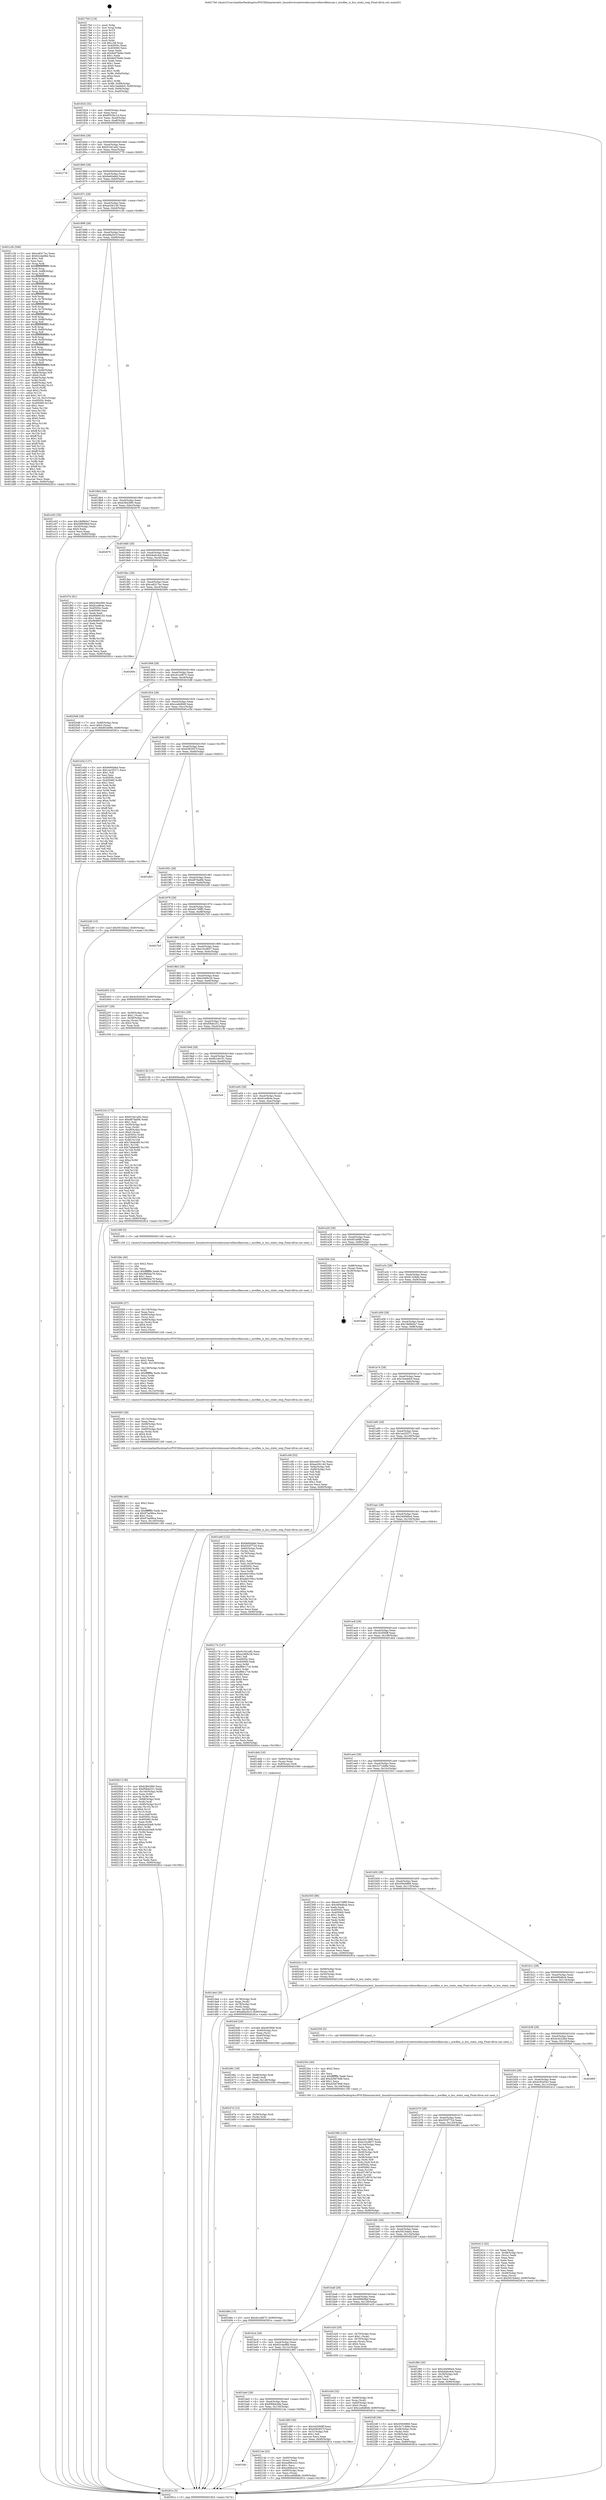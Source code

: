 digraph "0x4017b0" {
  label = "0x4017b0 (/mnt/c/Users/mathe/Desktop/tcc/POCII/binaries/extr_linuxdriversnetwirelessmarvellmwifiexscan.c_mwifiex_is_bss_static_wep_Final-ollvm.out::main(0))"
  labelloc = "t"
  node[shape=record]

  Entry [label="",width=0.3,height=0.3,shape=circle,fillcolor=black,style=filled]
  "0x401824" [label="{
     0x401824 [32]\l
     | [instrs]\l
     &nbsp;&nbsp;0x401824 \<+6\>: mov -0x90(%rbp),%eax\l
     &nbsp;&nbsp;0x40182a \<+2\>: mov %eax,%ecx\l
     &nbsp;&nbsp;0x40182c \<+6\>: sub $0x8503bc1d,%ecx\l
     &nbsp;&nbsp;0x401832 \<+6\>: mov %eax,-0xa4(%rbp)\l
     &nbsp;&nbsp;0x401838 \<+6\>: mov %ecx,-0xa8(%rbp)\l
     &nbsp;&nbsp;0x40183e \<+6\>: je 000000000040253b \<main+0xd8b\>\l
  }"]
  "0x40253b" [label="{
     0x40253b\l
  }", style=dashed]
  "0x401844" [label="{
     0x401844 [28]\l
     | [instrs]\l
     &nbsp;&nbsp;0x401844 \<+5\>: jmp 0000000000401849 \<main+0x99\>\l
     &nbsp;&nbsp;0x401849 \<+6\>: mov -0xa4(%rbp),%eax\l
     &nbsp;&nbsp;0x40184f \<+5\>: sub $0x91041a92,%eax\l
     &nbsp;&nbsp;0x401854 \<+6\>: mov %eax,-0xac(%rbp)\l
     &nbsp;&nbsp;0x40185a \<+6\>: je 0000000000402778 \<main+0xfc8\>\l
  }"]
  Exit [label="",width=0.3,height=0.3,shape=circle,fillcolor=black,style=filled,peripheries=2]
  "0x402778" [label="{
     0x402778\l
  }", style=dashed]
  "0x401860" [label="{
     0x401860 [28]\l
     | [instrs]\l
     &nbsp;&nbsp;0x401860 \<+5\>: jmp 0000000000401865 \<main+0xb5\>\l
     &nbsp;&nbsp;0x401865 \<+6\>: mov -0xa4(%rbp),%eax\l
     &nbsp;&nbsp;0x40186b \<+5\>: sub $0x9e60afed,%eax\l
     &nbsp;&nbsp;0x401870 \<+6\>: mov %eax,-0xb0(%rbp)\l
     &nbsp;&nbsp;0x401876 \<+6\>: je 0000000000402651 \<main+0xea1\>\l
  }"]
  "0x40248a" [label="{
     0x40248a [15]\l
     | [instrs]\l
     &nbsp;&nbsp;0x40248a \<+10\>: movl $0xcb1ed875,-0x90(%rbp)\l
     &nbsp;&nbsp;0x402494 \<+5\>: jmp 000000000040281e \<main+0x106e\>\l
  }"]
  "0x402651" [label="{
     0x402651\l
  }", style=dashed]
  "0x40187c" [label="{
     0x40187c [28]\l
     | [instrs]\l
     &nbsp;&nbsp;0x40187c \<+5\>: jmp 0000000000401881 \<main+0xd1\>\l
     &nbsp;&nbsp;0x401881 \<+6\>: mov -0xa4(%rbp),%eax\l
     &nbsp;&nbsp;0x401887 \<+5\>: sub $0xae29c140,%eax\l
     &nbsp;&nbsp;0x40188c \<+6\>: mov %eax,-0xb4(%rbp)\l
     &nbsp;&nbsp;0x401892 \<+6\>: je 0000000000401c3b \<main+0x48b\>\l
  }"]
  "0x40247e" [label="{
     0x40247e [12]\l
     | [instrs]\l
     &nbsp;&nbsp;0x40247e \<+4\>: mov -0x50(%rbp),%rdi\l
     &nbsp;&nbsp;0x402482 \<+3\>: mov (%rdi),%rdi\l
     &nbsp;&nbsp;0x402485 \<+5\>: call 0000000000401030 \<free@plt\>\l
     | [calls]\l
     &nbsp;&nbsp;0x401030 \{1\} (unknown)\l
  }"]
  "0x401c3b" [label="{
     0x401c3b [346]\l
     | [instrs]\l
     &nbsp;&nbsp;0x401c3b \<+5\>: mov $0xca8317ec,%eax\l
     &nbsp;&nbsp;0x401c40 \<+5\>: mov $0x62cda98d,%ecx\l
     &nbsp;&nbsp;0x401c45 \<+2\>: mov $0x1,%dl\l
     &nbsp;&nbsp;0x401c47 \<+2\>: xor %esi,%esi\l
     &nbsp;&nbsp;0x401c49 \<+3\>: mov %rsp,%rdi\l
     &nbsp;&nbsp;0x401c4c \<+4\>: add $0xfffffffffffffff0,%rdi\l
     &nbsp;&nbsp;0x401c50 \<+3\>: mov %rdi,%rsp\l
     &nbsp;&nbsp;0x401c53 \<+7\>: mov %rdi,-0x88(%rbp)\l
     &nbsp;&nbsp;0x401c5a \<+3\>: mov %rsp,%rdi\l
     &nbsp;&nbsp;0x401c5d \<+4\>: add $0xfffffffffffffff0,%rdi\l
     &nbsp;&nbsp;0x401c61 \<+3\>: mov %rdi,%rsp\l
     &nbsp;&nbsp;0x401c64 \<+3\>: mov %rsp,%r8\l
     &nbsp;&nbsp;0x401c67 \<+4\>: add $0xfffffffffffffff0,%r8\l
     &nbsp;&nbsp;0x401c6b \<+3\>: mov %r8,%rsp\l
     &nbsp;&nbsp;0x401c6e \<+4\>: mov %r8,-0x80(%rbp)\l
     &nbsp;&nbsp;0x401c72 \<+3\>: mov %rsp,%r8\l
     &nbsp;&nbsp;0x401c75 \<+4\>: add $0xfffffffffffffff0,%r8\l
     &nbsp;&nbsp;0x401c79 \<+3\>: mov %r8,%rsp\l
     &nbsp;&nbsp;0x401c7c \<+4\>: mov %r8,-0x78(%rbp)\l
     &nbsp;&nbsp;0x401c80 \<+3\>: mov %rsp,%r8\l
     &nbsp;&nbsp;0x401c83 \<+4\>: add $0xfffffffffffffff0,%r8\l
     &nbsp;&nbsp;0x401c87 \<+3\>: mov %r8,%rsp\l
     &nbsp;&nbsp;0x401c8a \<+4\>: mov %r8,-0x70(%rbp)\l
     &nbsp;&nbsp;0x401c8e \<+3\>: mov %rsp,%r8\l
     &nbsp;&nbsp;0x401c91 \<+4\>: add $0xfffffffffffffff0,%r8\l
     &nbsp;&nbsp;0x401c95 \<+3\>: mov %r8,%rsp\l
     &nbsp;&nbsp;0x401c98 \<+4\>: mov %r8,-0x68(%rbp)\l
     &nbsp;&nbsp;0x401c9c \<+3\>: mov %rsp,%r8\l
     &nbsp;&nbsp;0x401c9f \<+4\>: add $0xfffffffffffffff0,%r8\l
     &nbsp;&nbsp;0x401ca3 \<+3\>: mov %r8,%rsp\l
     &nbsp;&nbsp;0x401ca6 \<+4\>: mov %r8,-0x60(%rbp)\l
     &nbsp;&nbsp;0x401caa \<+3\>: mov %rsp,%r8\l
     &nbsp;&nbsp;0x401cad \<+4\>: add $0xfffffffffffffff0,%r8\l
     &nbsp;&nbsp;0x401cb1 \<+3\>: mov %r8,%rsp\l
     &nbsp;&nbsp;0x401cb4 \<+4\>: mov %r8,-0x58(%rbp)\l
     &nbsp;&nbsp;0x401cb8 \<+3\>: mov %rsp,%r8\l
     &nbsp;&nbsp;0x401cbb \<+4\>: add $0xfffffffffffffff0,%r8\l
     &nbsp;&nbsp;0x401cbf \<+3\>: mov %r8,%rsp\l
     &nbsp;&nbsp;0x401cc2 \<+4\>: mov %r8,-0x50(%rbp)\l
     &nbsp;&nbsp;0x401cc6 \<+3\>: mov %rsp,%r8\l
     &nbsp;&nbsp;0x401cc9 \<+4\>: add $0xfffffffffffffff0,%r8\l
     &nbsp;&nbsp;0x401ccd \<+3\>: mov %r8,%rsp\l
     &nbsp;&nbsp;0x401cd0 \<+4\>: mov %r8,-0x48(%rbp)\l
     &nbsp;&nbsp;0x401cd4 \<+3\>: mov %rsp,%r8\l
     &nbsp;&nbsp;0x401cd7 \<+4\>: add $0xfffffffffffffff0,%r8\l
     &nbsp;&nbsp;0x401cdb \<+3\>: mov %r8,%rsp\l
     &nbsp;&nbsp;0x401cde \<+4\>: mov %r8,-0x40(%rbp)\l
     &nbsp;&nbsp;0x401ce2 \<+7\>: mov -0x88(%rbp),%r8\l
     &nbsp;&nbsp;0x401ce9 \<+7\>: movl $0x0,(%r8)\l
     &nbsp;&nbsp;0x401cf0 \<+7\>: mov -0x94(%rbp),%r9d\l
     &nbsp;&nbsp;0x401cf7 \<+3\>: mov %r9d,(%rdi)\l
     &nbsp;&nbsp;0x401cfa \<+4\>: mov -0x80(%rbp),%r8\l
     &nbsp;&nbsp;0x401cfe \<+7\>: mov -0xa0(%rbp),%r10\l
     &nbsp;&nbsp;0x401d05 \<+3\>: mov %r10,(%r8)\l
     &nbsp;&nbsp;0x401d08 \<+3\>: cmpl $0x2,(%rdi)\l
     &nbsp;&nbsp;0x401d0b \<+4\>: setne %r11b\l
     &nbsp;&nbsp;0x401d0f \<+4\>: and $0x1,%r11b\l
     &nbsp;&nbsp;0x401d13 \<+4\>: mov %r11b,-0x31(%rbp)\l
     &nbsp;&nbsp;0x401d17 \<+7\>: mov 0x40505c,%ebx\l
     &nbsp;&nbsp;0x401d1e \<+8\>: mov 0x405060,%r14d\l
     &nbsp;&nbsp;0x401d26 \<+3\>: sub $0x1,%esi\l
     &nbsp;&nbsp;0x401d29 \<+3\>: mov %ebx,%r15d\l
     &nbsp;&nbsp;0x401d2c \<+3\>: add %esi,%r15d\l
     &nbsp;&nbsp;0x401d2f \<+4\>: imul %r15d,%ebx\l
     &nbsp;&nbsp;0x401d33 \<+3\>: and $0x1,%ebx\l
     &nbsp;&nbsp;0x401d36 \<+3\>: cmp $0x0,%ebx\l
     &nbsp;&nbsp;0x401d39 \<+4\>: sete %r11b\l
     &nbsp;&nbsp;0x401d3d \<+4\>: cmp $0xa,%r14d\l
     &nbsp;&nbsp;0x401d41 \<+4\>: setl %r12b\l
     &nbsp;&nbsp;0x401d45 \<+3\>: mov %r11b,%r13b\l
     &nbsp;&nbsp;0x401d48 \<+4\>: xor $0xff,%r13b\l
     &nbsp;&nbsp;0x401d4c \<+3\>: mov %r12b,%sil\l
     &nbsp;&nbsp;0x401d4f \<+4\>: xor $0xff,%sil\l
     &nbsp;&nbsp;0x401d53 \<+3\>: xor $0x1,%dl\l
     &nbsp;&nbsp;0x401d56 \<+3\>: mov %r13b,%dil\l
     &nbsp;&nbsp;0x401d59 \<+4\>: and $0xff,%dil\l
     &nbsp;&nbsp;0x401d5d \<+3\>: and %dl,%r11b\l
     &nbsp;&nbsp;0x401d60 \<+3\>: mov %sil,%r8b\l
     &nbsp;&nbsp;0x401d63 \<+4\>: and $0xff,%r8b\l
     &nbsp;&nbsp;0x401d67 \<+3\>: and %dl,%r12b\l
     &nbsp;&nbsp;0x401d6a \<+3\>: or %r11b,%dil\l
     &nbsp;&nbsp;0x401d6d \<+3\>: or %r12b,%r8b\l
     &nbsp;&nbsp;0x401d70 \<+3\>: xor %r8b,%dil\l
     &nbsp;&nbsp;0x401d73 \<+3\>: or %sil,%r13b\l
     &nbsp;&nbsp;0x401d76 \<+4\>: xor $0xff,%r13b\l
     &nbsp;&nbsp;0x401d7a \<+3\>: or $0x1,%dl\l
     &nbsp;&nbsp;0x401d7d \<+3\>: and %dl,%r13b\l
     &nbsp;&nbsp;0x401d80 \<+3\>: or %r13b,%dil\l
     &nbsp;&nbsp;0x401d83 \<+4\>: test $0x1,%dil\l
     &nbsp;&nbsp;0x401d87 \<+3\>: cmovne %ecx,%eax\l
     &nbsp;&nbsp;0x401d8a \<+6\>: mov %eax,-0x90(%rbp)\l
     &nbsp;&nbsp;0x401d90 \<+5\>: jmp 000000000040281e \<main+0x106e\>\l
  }"]
  "0x401898" [label="{
     0x401898 [28]\l
     | [instrs]\l
     &nbsp;&nbsp;0x401898 \<+5\>: jmp 000000000040189d \<main+0xed\>\l
     &nbsp;&nbsp;0x40189d \<+6\>: mov -0xa4(%rbp),%eax\l
     &nbsp;&nbsp;0x4018a3 \<+5\>: sub $0xafda3b1f,%eax\l
     &nbsp;&nbsp;0x4018a8 \<+6\>: mov %eax,-0xb8(%rbp)\l
     &nbsp;&nbsp;0x4018ae \<+6\>: je 0000000000401e02 \<main+0x652\>\l
  }"]
  "0x40246c" [label="{
     0x40246c [18]\l
     | [instrs]\l
     &nbsp;&nbsp;0x40246c \<+4\>: mov -0x68(%rbp),%rdi\l
     &nbsp;&nbsp;0x402470 \<+3\>: mov (%rdi),%rdi\l
     &nbsp;&nbsp;0x402473 \<+6\>: mov %eax,-0x148(%rbp)\l
     &nbsp;&nbsp;0x402479 \<+5\>: call 0000000000401030 \<free@plt\>\l
     | [calls]\l
     &nbsp;&nbsp;0x401030 \{1\} (unknown)\l
  }"]
  "0x401e02" [label="{
     0x401e02 [30]\l
     | [instrs]\l
     &nbsp;&nbsp;0x401e02 \<+5\>: mov $0x18d9b0a7,%eax\l
     &nbsp;&nbsp;0x401e07 \<+5\>: mov $0x598008af,%ecx\l
     &nbsp;&nbsp;0x401e0c \<+3\>: mov -0x30(%rbp),%edx\l
     &nbsp;&nbsp;0x401e0f \<+3\>: cmp $0x0,%edx\l
     &nbsp;&nbsp;0x401e12 \<+3\>: cmove %ecx,%eax\l
     &nbsp;&nbsp;0x401e15 \<+6\>: mov %eax,-0x90(%rbp)\l
     &nbsp;&nbsp;0x401e1b \<+5\>: jmp 000000000040281e \<main+0x106e\>\l
  }"]
  "0x4018b4" [label="{
     0x4018b4 [28]\l
     | [instrs]\l
     &nbsp;&nbsp;0x4018b4 \<+5\>: jmp 00000000004018b9 \<main+0x109\>\l
     &nbsp;&nbsp;0x4018b9 \<+6\>: mov -0xa4(%rbp),%eax\l
     &nbsp;&nbsp;0x4018bf \<+5\>: sub $0xb3842f00,%eax\l
     &nbsp;&nbsp;0x4018c4 \<+6\>: mov %eax,-0xbc(%rbp)\l
     &nbsp;&nbsp;0x4018ca \<+6\>: je 0000000000402676 \<main+0xec6\>\l
  }"]
  "0x40244f" [label="{
     0x40244f [29]\l
     | [instrs]\l
     &nbsp;&nbsp;0x40244f \<+10\>: movabs $0x4030b6,%rdi\l
     &nbsp;&nbsp;0x402459 \<+4\>: mov -0x40(%rbp),%rsi\l
     &nbsp;&nbsp;0x40245d \<+2\>: mov %eax,(%rsi)\l
     &nbsp;&nbsp;0x40245f \<+4\>: mov -0x40(%rbp),%rsi\l
     &nbsp;&nbsp;0x402463 \<+2\>: mov (%rsi),%esi\l
     &nbsp;&nbsp;0x402465 \<+2\>: mov $0x0,%al\l
     &nbsp;&nbsp;0x402467 \<+5\>: call 0000000000401040 \<printf@plt\>\l
     | [calls]\l
     &nbsp;&nbsp;0x401040 \{1\} (unknown)\l
  }"]
  "0x402676" [label="{
     0x402676\l
  }", style=dashed]
  "0x4018d0" [label="{
     0x4018d0 [28]\l
     | [instrs]\l
     &nbsp;&nbsp;0x4018d0 \<+5\>: jmp 00000000004018d5 \<main+0x125\>\l
     &nbsp;&nbsp;0x4018d5 \<+6\>: mov -0xa4(%rbp),%eax\l
     &nbsp;&nbsp;0x4018db \<+5\>: sub $0xb4abc4cb,%eax\l
     &nbsp;&nbsp;0x4018e0 \<+6\>: mov %eax,-0xc0(%rbp)\l
     &nbsp;&nbsp;0x4018e6 \<+6\>: je 0000000000401f7e \<main+0x7ce\>\l
  }"]
  "0x402386" [label="{
     0x402386 [125]\l
     | [instrs]\l
     &nbsp;&nbsp;0x402386 \<+5\>: mov $0xe0c7d9f0,%ecx\l
     &nbsp;&nbsp;0x40238b \<+5\>: mov $0xe10cd837,%edx\l
     &nbsp;&nbsp;0x402390 \<+6\>: mov -0x144(%rbp),%esi\l
     &nbsp;&nbsp;0x402396 \<+3\>: imul %eax,%esi\l
     &nbsp;&nbsp;0x402399 \<+3\>: movslq %esi,%rdi\l
     &nbsp;&nbsp;0x40239c \<+4\>: mov -0x50(%rbp),%r8\l
     &nbsp;&nbsp;0x4023a0 \<+3\>: mov (%r8),%r8\l
     &nbsp;&nbsp;0x4023a3 \<+4\>: mov -0x48(%rbp),%r9\l
     &nbsp;&nbsp;0x4023a7 \<+3\>: movslq (%r9),%r9\l
     &nbsp;&nbsp;0x4023aa \<+4\>: mov %rdi,(%r8,%r9,8)\l
     &nbsp;&nbsp;0x4023ae \<+7\>: mov 0x40505c,%eax\l
     &nbsp;&nbsp;0x4023b5 \<+7\>: mov 0x405060,%esi\l
     &nbsp;&nbsp;0x4023bc \<+3\>: mov %eax,%r10d\l
     &nbsp;&nbsp;0x4023bf \<+7\>: sub $0x457cf07d,%r10d\l
     &nbsp;&nbsp;0x4023c6 \<+4\>: sub $0x1,%r10d\l
     &nbsp;&nbsp;0x4023ca \<+7\>: add $0x457cf07d,%r10d\l
     &nbsp;&nbsp;0x4023d1 \<+4\>: imul %r10d,%eax\l
     &nbsp;&nbsp;0x4023d5 \<+3\>: and $0x1,%eax\l
     &nbsp;&nbsp;0x4023d8 \<+3\>: cmp $0x0,%eax\l
     &nbsp;&nbsp;0x4023db \<+4\>: sete %r11b\l
     &nbsp;&nbsp;0x4023df \<+3\>: cmp $0xa,%esi\l
     &nbsp;&nbsp;0x4023e2 \<+3\>: setl %bl\l
     &nbsp;&nbsp;0x4023e5 \<+3\>: mov %r11b,%r14b\l
     &nbsp;&nbsp;0x4023e8 \<+3\>: and %bl,%r14b\l
     &nbsp;&nbsp;0x4023eb \<+3\>: xor %bl,%r11b\l
     &nbsp;&nbsp;0x4023ee \<+3\>: or %r11b,%r14b\l
     &nbsp;&nbsp;0x4023f1 \<+4\>: test $0x1,%r14b\l
     &nbsp;&nbsp;0x4023f5 \<+3\>: cmovne %edx,%ecx\l
     &nbsp;&nbsp;0x4023f8 \<+6\>: mov %ecx,-0x90(%rbp)\l
     &nbsp;&nbsp;0x4023fe \<+5\>: jmp 000000000040281e \<main+0x106e\>\l
  }"]
  "0x401f7e" [label="{
     0x401f7e [91]\l
     | [instrs]\l
     &nbsp;&nbsp;0x401f7e \<+5\>: mov $0xb3842f00,%eax\l
     &nbsp;&nbsp;0x401f83 \<+5\>: mov $0xfcce9b4e,%ecx\l
     &nbsp;&nbsp;0x401f88 \<+7\>: mov 0x40505c,%edx\l
     &nbsp;&nbsp;0x401f8f \<+7\>: mov 0x405060,%esi\l
     &nbsp;&nbsp;0x401f96 \<+2\>: mov %edx,%edi\l
     &nbsp;&nbsp;0x401f98 \<+6\>: add $0x90880183,%edi\l
     &nbsp;&nbsp;0x401f9e \<+3\>: sub $0x1,%edi\l
     &nbsp;&nbsp;0x401fa1 \<+6\>: sub $0x90880183,%edi\l
     &nbsp;&nbsp;0x401fa7 \<+3\>: imul %edi,%edx\l
     &nbsp;&nbsp;0x401faa \<+3\>: and $0x1,%edx\l
     &nbsp;&nbsp;0x401fad \<+3\>: cmp $0x0,%edx\l
     &nbsp;&nbsp;0x401fb0 \<+4\>: sete %r8b\l
     &nbsp;&nbsp;0x401fb4 \<+3\>: cmp $0xa,%esi\l
     &nbsp;&nbsp;0x401fb7 \<+4\>: setl %r9b\l
     &nbsp;&nbsp;0x401fbb \<+3\>: mov %r8b,%r10b\l
     &nbsp;&nbsp;0x401fbe \<+3\>: and %r9b,%r10b\l
     &nbsp;&nbsp;0x401fc1 \<+3\>: xor %r9b,%r8b\l
     &nbsp;&nbsp;0x401fc4 \<+3\>: or %r8b,%r10b\l
     &nbsp;&nbsp;0x401fc7 \<+4\>: test $0x1,%r10b\l
     &nbsp;&nbsp;0x401fcb \<+3\>: cmovne %ecx,%eax\l
     &nbsp;&nbsp;0x401fce \<+6\>: mov %eax,-0x90(%rbp)\l
     &nbsp;&nbsp;0x401fd4 \<+5\>: jmp 000000000040281e \<main+0x106e\>\l
  }"]
  "0x4018ec" [label="{
     0x4018ec [28]\l
     | [instrs]\l
     &nbsp;&nbsp;0x4018ec \<+5\>: jmp 00000000004018f1 \<main+0x141\>\l
     &nbsp;&nbsp;0x4018f1 \<+6\>: mov -0xa4(%rbp),%eax\l
     &nbsp;&nbsp;0x4018f7 \<+5\>: sub $0xca8317ec,%eax\l
     &nbsp;&nbsp;0x4018fc \<+6\>: mov %eax,-0xc4(%rbp)\l
     &nbsp;&nbsp;0x401902 \<+6\>: je 000000000040260c \<main+0xe5c\>\l
  }"]
  "0x40235e" [label="{
     0x40235e [40]\l
     | [instrs]\l
     &nbsp;&nbsp;0x40235e \<+5\>: mov $0x2,%ecx\l
     &nbsp;&nbsp;0x402363 \<+1\>: cltd\l
     &nbsp;&nbsp;0x402364 \<+2\>: idiv %ecx\l
     &nbsp;&nbsp;0x402366 \<+6\>: imul $0xfffffffe,%edx,%ecx\l
     &nbsp;&nbsp;0x40236c \<+6\>: add $0xd29d76d8,%ecx\l
     &nbsp;&nbsp;0x402372 \<+3\>: add $0x1,%ecx\l
     &nbsp;&nbsp;0x402375 \<+6\>: sub $0xd29d76d8,%ecx\l
     &nbsp;&nbsp;0x40237b \<+6\>: mov %ecx,-0x144(%rbp)\l
     &nbsp;&nbsp;0x402381 \<+5\>: call 0000000000401160 \<next_i\>\l
     | [calls]\l
     &nbsp;&nbsp;0x401160 \{1\} (/mnt/c/Users/mathe/Desktop/tcc/POCII/binaries/extr_linuxdriversnetwirelessmarvellmwifiexscan.c_mwifiex_is_bss_static_wep_Final-ollvm.out::next_i)\l
  }"]
  "0x40260c" [label="{
     0x40260c\l
  }", style=dashed]
  "0x401908" [label="{
     0x401908 [28]\l
     | [instrs]\l
     &nbsp;&nbsp;0x401908 \<+5\>: jmp 000000000040190d \<main+0x15d\>\l
     &nbsp;&nbsp;0x40190d \<+6\>: mov -0xa4(%rbp),%eax\l
     &nbsp;&nbsp;0x401913 \<+5\>: sub $0xcb1ed875,%eax\l
     &nbsp;&nbsp;0x401918 \<+6\>: mov %eax,-0xc8(%rbp)\l
     &nbsp;&nbsp;0x40191e \<+6\>: je 00000000004025d8 \<main+0xe28\>\l
  }"]
  "0x402224" [label="{
     0x402224 [172]\l
     | [instrs]\l
     &nbsp;&nbsp;0x402224 \<+5\>: mov $0x91041a92,%ecx\l
     &nbsp;&nbsp;0x402229 \<+5\>: mov $0xd87fad0b,%edx\l
     &nbsp;&nbsp;0x40222e \<+3\>: mov $0x1,%sil\l
     &nbsp;&nbsp;0x402231 \<+4\>: mov -0x50(%rbp),%rdi\l
     &nbsp;&nbsp;0x402235 \<+3\>: mov %rax,(%rdi)\l
     &nbsp;&nbsp;0x402238 \<+4\>: mov -0x48(%rbp),%rax\l
     &nbsp;&nbsp;0x40223c \<+6\>: movl $0x0,(%rax)\l
     &nbsp;&nbsp;0x402242 \<+8\>: mov 0x40505c,%r8d\l
     &nbsp;&nbsp;0x40224a \<+8\>: mov 0x405060,%r9d\l
     &nbsp;&nbsp;0x402252 \<+3\>: mov %r8d,%r10d\l
     &nbsp;&nbsp;0x402255 \<+7\>: add $0x7ddab4f0,%r10d\l
     &nbsp;&nbsp;0x40225c \<+4\>: sub $0x1,%r10d\l
     &nbsp;&nbsp;0x402260 \<+7\>: sub $0x7ddab4f0,%r10d\l
     &nbsp;&nbsp;0x402267 \<+4\>: imul %r10d,%r8d\l
     &nbsp;&nbsp;0x40226b \<+4\>: and $0x1,%r8d\l
     &nbsp;&nbsp;0x40226f \<+4\>: cmp $0x0,%r8d\l
     &nbsp;&nbsp;0x402273 \<+4\>: sete %r11b\l
     &nbsp;&nbsp;0x402277 \<+4\>: cmp $0xa,%r9d\l
     &nbsp;&nbsp;0x40227b \<+3\>: setl %bl\l
     &nbsp;&nbsp;0x40227e \<+3\>: mov %r11b,%r14b\l
     &nbsp;&nbsp;0x402281 \<+4\>: xor $0xff,%r14b\l
     &nbsp;&nbsp;0x402285 \<+3\>: mov %bl,%r15b\l
     &nbsp;&nbsp;0x402288 \<+4\>: xor $0xff,%r15b\l
     &nbsp;&nbsp;0x40228c \<+4\>: xor $0x1,%sil\l
     &nbsp;&nbsp;0x402290 \<+3\>: mov %r14b,%r12b\l
     &nbsp;&nbsp;0x402293 \<+4\>: and $0xff,%r12b\l
     &nbsp;&nbsp;0x402297 \<+3\>: and %sil,%r11b\l
     &nbsp;&nbsp;0x40229a \<+3\>: mov %r15b,%r13b\l
     &nbsp;&nbsp;0x40229d \<+4\>: and $0xff,%r13b\l
     &nbsp;&nbsp;0x4022a1 \<+3\>: and %sil,%bl\l
     &nbsp;&nbsp;0x4022a4 \<+3\>: or %r11b,%r12b\l
     &nbsp;&nbsp;0x4022a7 \<+3\>: or %bl,%r13b\l
     &nbsp;&nbsp;0x4022aa \<+3\>: xor %r13b,%r12b\l
     &nbsp;&nbsp;0x4022ad \<+3\>: or %r15b,%r14b\l
     &nbsp;&nbsp;0x4022b0 \<+4\>: xor $0xff,%r14b\l
     &nbsp;&nbsp;0x4022b4 \<+4\>: or $0x1,%sil\l
     &nbsp;&nbsp;0x4022b8 \<+3\>: and %sil,%r14b\l
     &nbsp;&nbsp;0x4022bb \<+3\>: or %r14b,%r12b\l
     &nbsp;&nbsp;0x4022be \<+4\>: test $0x1,%r12b\l
     &nbsp;&nbsp;0x4022c2 \<+3\>: cmovne %edx,%ecx\l
     &nbsp;&nbsp;0x4022c5 \<+6\>: mov %ecx,-0x90(%rbp)\l
     &nbsp;&nbsp;0x4022cb \<+5\>: jmp 000000000040281e \<main+0x106e\>\l
  }"]
  "0x4025d8" [label="{
     0x4025d8 [28]\l
     | [instrs]\l
     &nbsp;&nbsp;0x4025d8 \<+7\>: mov -0x88(%rbp),%rax\l
     &nbsp;&nbsp;0x4025df \<+6\>: movl $0x0,(%rax)\l
     &nbsp;&nbsp;0x4025e5 \<+10\>: movl $0x6f1b086,-0x90(%rbp)\l
     &nbsp;&nbsp;0x4025ef \<+5\>: jmp 000000000040281e \<main+0x106e\>\l
  }"]
  "0x401924" [label="{
     0x401924 [28]\l
     | [instrs]\l
     &nbsp;&nbsp;0x401924 \<+5\>: jmp 0000000000401929 \<main+0x179\>\l
     &nbsp;&nbsp;0x401929 \<+6\>: mov -0xa4(%rbp),%eax\l
     &nbsp;&nbsp;0x40192f \<+5\>: sub $0xcce6d848,%eax\l
     &nbsp;&nbsp;0x401934 \<+6\>: mov %eax,-0xcc(%rbp)\l
     &nbsp;&nbsp;0x40193a \<+6\>: je 0000000000401e5d \<main+0x6ad\>\l
  }"]
  "0x401bfc" [label="{
     0x401bfc\l
  }", style=dashed]
  "0x401e5d" [label="{
     0x401e5d [137]\l
     | [instrs]\l
     &nbsp;&nbsp;0x401e5d \<+5\>: mov $0x9e60afed,%eax\l
     &nbsp;&nbsp;0x401e62 \<+5\>: mov $0x1ee35271,%ecx\l
     &nbsp;&nbsp;0x401e67 \<+2\>: mov $0x1,%dl\l
     &nbsp;&nbsp;0x401e69 \<+2\>: xor %esi,%esi\l
     &nbsp;&nbsp;0x401e6b \<+7\>: mov 0x40505c,%edi\l
     &nbsp;&nbsp;0x401e72 \<+8\>: mov 0x405060,%r8d\l
     &nbsp;&nbsp;0x401e7a \<+3\>: sub $0x1,%esi\l
     &nbsp;&nbsp;0x401e7d \<+3\>: mov %edi,%r9d\l
     &nbsp;&nbsp;0x401e80 \<+3\>: add %esi,%r9d\l
     &nbsp;&nbsp;0x401e83 \<+4\>: imul %r9d,%edi\l
     &nbsp;&nbsp;0x401e87 \<+3\>: and $0x1,%edi\l
     &nbsp;&nbsp;0x401e8a \<+3\>: cmp $0x0,%edi\l
     &nbsp;&nbsp;0x401e8d \<+4\>: sete %r10b\l
     &nbsp;&nbsp;0x401e91 \<+4\>: cmp $0xa,%r8d\l
     &nbsp;&nbsp;0x401e95 \<+4\>: setl %r11b\l
     &nbsp;&nbsp;0x401e99 \<+3\>: mov %r10b,%bl\l
     &nbsp;&nbsp;0x401e9c \<+3\>: xor $0xff,%bl\l
     &nbsp;&nbsp;0x401e9f \<+3\>: mov %r11b,%r14b\l
     &nbsp;&nbsp;0x401ea2 \<+4\>: xor $0xff,%r14b\l
     &nbsp;&nbsp;0x401ea6 \<+3\>: xor $0x0,%dl\l
     &nbsp;&nbsp;0x401ea9 \<+3\>: mov %bl,%r15b\l
     &nbsp;&nbsp;0x401eac \<+4\>: and $0x0,%r15b\l
     &nbsp;&nbsp;0x401eb0 \<+3\>: and %dl,%r10b\l
     &nbsp;&nbsp;0x401eb3 \<+3\>: mov %r14b,%r12b\l
     &nbsp;&nbsp;0x401eb6 \<+4\>: and $0x0,%r12b\l
     &nbsp;&nbsp;0x401eba \<+3\>: and %dl,%r11b\l
     &nbsp;&nbsp;0x401ebd \<+3\>: or %r10b,%r15b\l
     &nbsp;&nbsp;0x401ec0 \<+3\>: or %r11b,%r12b\l
     &nbsp;&nbsp;0x401ec3 \<+3\>: xor %r12b,%r15b\l
     &nbsp;&nbsp;0x401ec6 \<+3\>: or %r14b,%bl\l
     &nbsp;&nbsp;0x401ec9 \<+3\>: xor $0xff,%bl\l
     &nbsp;&nbsp;0x401ecc \<+3\>: or $0x0,%dl\l
     &nbsp;&nbsp;0x401ecf \<+2\>: and %dl,%bl\l
     &nbsp;&nbsp;0x401ed1 \<+3\>: or %bl,%r15b\l
     &nbsp;&nbsp;0x401ed4 \<+4\>: test $0x1,%r15b\l
     &nbsp;&nbsp;0x401ed8 \<+3\>: cmovne %ecx,%eax\l
     &nbsp;&nbsp;0x401edb \<+6\>: mov %eax,-0x90(%rbp)\l
     &nbsp;&nbsp;0x401ee1 \<+5\>: jmp 000000000040281e \<main+0x106e\>\l
  }"]
  "0x401940" [label="{
     0x401940 [28]\l
     | [instrs]\l
     &nbsp;&nbsp;0x401940 \<+5\>: jmp 0000000000401945 \<main+0x195\>\l
     &nbsp;&nbsp;0x401945 \<+6\>: mov -0xa4(%rbp),%eax\l
     &nbsp;&nbsp;0x40194b \<+5\>: sub $0xd382657f,%eax\l
     &nbsp;&nbsp;0x401950 \<+6\>: mov %eax,-0xd0(%rbp)\l
     &nbsp;&nbsp;0x401956 \<+6\>: je 0000000000401db3 \<main+0x603\>\l
  }"]
  "0x40214a" [label="{
     0x40214a [42]\l
     | [instrs]\l
     &nbsp;&nbsp;0x40214a \<+4\>: mov -0x60(%rbp),%rax\l
     &nbsp;&nbsp;0x40214e \<+2\>: mov (%rax),%ecx\l
     &nbsp;&nbsp;0x402150 \<+6\>: add $0xa468ce22,%ecx\l
     &nbsp;&nbsp;0x402156 \<+3\>: add $0x1,%ecx\l
     &nbsp;&nbsp;0x402159 \<+6\>: sub $0xa468ce22,%ecx\l
     &nbsp;&nbsp;0x40215f \<+4\>: mov -0x60(%rbp),%rax\l
     &nbsp;&nbsp;0x402163 \<+2\>: mov %ecx,(%rax)\l
     &nbsp;&nbsp;0x402165 \<+10\>: movl $0xcce6d848,-0x90(%rbp)\l
     &nbsp;&nbsp;0x40216f \<+5\>: jmp 000000000040281e \<main+0x106e\>\l
  }"]
  "0x401db3" [label="{
     0x401db3\l
  }", style=dashed]
  "0x40195c" [label="{
     0x40195c [28]\l
     | [instrs]\l
     &nbsp;&nbsp;0x40195c \<+5\>: jmp 0000000000401961 \<main+0x1b1\>\l
     &nbsp;&nbsp;0x401961 \<+6\>: mov -0xa4(%rbp),%eax\l
     &nbsp;&nbsp;0x401967 \<+5\>: sub $0xd87fad0b,%eax\l
     &nbsp;&nbsp;0x40196c \<+6\>: mov %eax,-0xd4(%rbp)\l
     &nbsp;&nbsp;0x401972 \<+6\>: je 00000000004022d0 \<main+0xb20\>\l
  }"]
  "0x4020b3" [label="{
     0x4020b3 [136]\l
     | [instrs]\l
     &nbsp;&nbsp;0x4020b3 \<+5\>: mov $0xb3842f00,%ecx\l
     &nbsp;&nbsp;0x4020b8 \<+5\>: mov $0xf58de251,%edx\l
     &nbsp;&nbsp;0x4020bd \<+7\>: mov -0x140(%rbp),%r8d\l
     &nbsp;&nbsp;0x4020c4 \<+4\>: imul %eax,%r8d\l
     &nbsp;&nbsp;0x4020c8 \<+3\>: movslq %r8d,%rsi\l
     &nbsp;&nbsp;0x4020cb \<+4\>: mov -0x68(%rbp),%rdi\l
     &nbsp;&nbsp;0x4020cf \<+3\>: mov (%rdi),%rdi\l
     &nbsp;&nbsp;0x4020d2 \<+4\>: mov -0x60(%rbp),%r10\l
     &nbsp;&nbsp;0x4020d6 \<+3\>: movslq (%r10),%r10\l
     &nbsp;&nbsp;0x4020d9 \<+4\>: shl $0x4,%r10\l
     &nbsp;&nbsp;0x4020dd \<+3\>: add %r10,%rdi\l
     &nbsp;&nbsp;0x4020e0 \<+4\>: mov %rsi,0x8(%rdi)\l
     &nbsp;&nbsp;0x4020e4 \<+7\>: mov 0x40505c,%eax\l
     &nbsp;&nbsp;0x4020eb \<+8\>: mov 0x405060,%r8d\l
     &nbsp;&nbsp;0x4020f3 \<+3\>: mov %eax,%r9d\l
     &nbsp;&nbsp;0x4020f6 \<+7\>: sub $0xdca42de8,%r9d\l
     &nbsp;&nbsp;0x4020fd \<+4\>: sub $0x1,%r9d\l
     &nbsp;&nbsp;0x402101 \<+7\>: add $0xdca42de8,%r9d\l
     &nbsp;&nbsp;0x402108 \<+4\>: imul %r9d,%eax\l
     &nbsp;&nbsp;0x40210c \<+3\>: and $0x1,%eax\l
     &nbsp;&nbsp;0x40210f \<+3\>: cmp $0x0,%eax\l
     &nbsp;&nbsp;0x402112 \<+4\>: sete %r11b\l
     &nbsp;&nbsp;0x402116 \<+4\>: cmp $0xa,%r8d\l
     &nbsp;&nbsp;0x40211a \<+3\>: setl %bl\l
     &nbsp;&nbsp;0x40211d \<+3\>: mov %r11b,%r14b\l
     &nbsp;&nbsp;0x402120 \<+3\>: and %bl,%r14b\l
     &nbsp;&nbsp;0x402123 \<+3\>: xor %bl,%r11b\l
     &nbsp;&nbsp;0x402126 \<+3\>: or %r11b,%r14b\l
     &nbsp;&nbsp;0x402129 \<+4\>: test $0x1,%r14b\l
     &nbsp;&nbsp;0x40212d \<+3\>: cmovne %edx,%ecx\l
     &nbsp;&nbsp;0x402130 \<+6\>: mov %ecx,-0x90(%rbp)\l
     &nbsp;&nbsp;0x402136 \<+5\>: jmp 000000000040281e \<main+0x106e\>\l
  }"]
  "0x4022d0" [label="{
     0x4022d0 [15]\l
     | [instrs]\l
     &nbsp;&nbsp;0x4022d0 \<+10\>: movl $0x5915ebe2,-0x90(%rbp)\l
     &nbsp;&nbsp;0x4022da \<+5\>: jmp 000000000040281e \<main+0x106e\>\l
  }"]
  "0x401978" [label="{
     0x401978 [28]\l
     | [instrs]\l
     &nbsp;&nbsp;0x401978 \<+5\>: jmp 000000000040197d \<main+0x1cd\>\l
     &nbsp;&nbsp;0x40197d \<+6\>: mov -0xa4(%rbp),%eax\l
     &nbsp;&nbsp;0x401983 \<+5\>: sub $0xe0c7d9f0,%eax\l
     &nbsp;&nbsp;0x401988 \<+6\>: mov %eax,-0xd8(%rbp)\l
     &nbsp;&nbsp;0x40198e \<+6\>: je 00000000004027b5 \<main+0x1005\>\l
  }"]
  "0x40208b" [label="{
     0x40208b [40]\l
     | [instrs]\l
     &nbsp;&nbsp;0x40208b \<+5\>: mov $0x2,%ecx\l
     &nbsp;&nbsp;0x402090 \<+1\>: cltd\l
     &nbsp;&nbsp;0x402091 \<+2\>: idiv %ecx\l
     &nbsp;&nbsp;0x402093 \<+6\>: imul $0xfffffffe,%edx,%ecx\l
     &nbsp;&nbsp;0x402099 \<+6\>: sub $0x97ae99ca,%ecx\l
     &nbsp;&nbsp;0x40209f \<+3\>: add $0x1,%ecx\l
     &nbsp;&nbsp;0x4020a2 \<+6\>: add $0x97ae99ca,%ecx\l
     &nbsp;&nbsp;0x4020a8 \<+6\>: mov %ecx,-0x140(%rbp)\l
     &nbsp;&nbsp;0x4020ae \<+5\>: call 0000000000401160 \<next_i\>\l
     | [calls]\l
     &nbsp;&nbsp;0x401160 \{1\} (/mnt/c/Users/mathe/Desktop/tcc/POCII/binaries/extr_linuxdriversnetwirelessmarvellmwifiexscan.c_mwifiex_is_bss_static_wep_Final-ollvm.out::next_i)\l
  }"]
  "0x4027b5" [label="{
     0x4027b5\l
  }", style=dashed]
  "0x401994" [label="{
     0x401994 [28]\l
     | [instrs]\l
     &nbsp;&nbsp;0x401994 \<+5\>: jmp 0000000000401999 \<main+0x1e9\>\l
     &nbsp;&nbsp;0x401999 \<+6\>: mov -0xa4(%rbp),%eax\l
     &nbsp;&nbsp;0x40199f \<+5\>: sub $0xe10cd837,%eax\l
     &nbsp;&nbsp;0x4019a4 \<+6\>: mov %eax,-0xdc(%rbp)\l
     &nbsp;&nbsp;0x4019aa \<+6\>: je 0000000000402403 \<main+0xc53\>\l
  }"]
  "0x402065" [label="{
     0x402065 [38]\l
     | [instrs]\l
     &nbsp;&nbsp;0x402065 \<+6\>: mov -0x13c(%rbp),%ecx\l
     &nbsp;&nbsp;0x40206b \<+3\>: imul %eax,%ecx\l
     &nbsp;&nbsp;0x40206e \<+4\>: mov -0x68(%rbp),%rsi\l
     &nbsp;&nbsp;0x402072 \<+3\>: mov (%rsi),%rsi\l
     &nbsp;&nbsp;0x402075 \<+4\>: mov -0x60(%rbp),%rdi\l
     &nbsp;&nbsp;0x402079 \<+3\>: movslq (%rdi),%rdi\l
     &nbsp;&nbsp;0x40207c \<+4\>: shl $0x4,%rdi\l
     &nbsp;&nbsp;0x402080 \<+3\>: add %rdi,%rsi\l
     &nbsp;&nbsp;0x402083 \<+3\>: mov %ecx,0x4(%rsi)\l
     &nbsp;&nbsp;0x402086 \<+5\>: call 0000000000401160 \<next_i\>\l
     | [calls]\l
     &nbsp;&nbsp;0x401160 \{1\} (/mnt/c/Users/mathe/Desktop/tcc/POCII/binaries/extr_linuxdriversnetwirelessmarvellmwifiexscan.c_mwifiex_is_bss_static_wep_Final-ollvm.out::next_i)\l
  }"]
  "0x402403" [label="{
     0x402403 [15]\l
     | [instrs]\l
     &nbsp;&nbsp;0x402403 \<+10\>: movl $0x4c92e543,-0x90(%rbp)\l
     &nbsp;&nbsp;0x40240d \<+5\>: jmp 000000000040281e \<main+0x106e\>\l
  }"]
  "0x4019b0" [label="{
     0x4019b0 [28]\l
     | [instrs]\l
     &nbsp;&nbsp;0x4019b0 \<+5\>: jmp 00000000004019b5 \<main+0x205\>\l
     &nbsp;&nbsp;0x4019b5 \<+6\>: mov -0xa4(%rbp),%eax\l
     &nbsp;&nbsp;0x4019bb \<+5\>: sub $0xe2469c29,%eax\l
     &nbsp;&nbsp;0x4019c0 \<+6\>: mov %eax,-0xe0(%rbp)\l
     &nbsp;&nbsp;0x4019c6 \<+6\>: je 0000000000402207 \<main+0xa57\>\l
  }"]
  "0x40202b" [label="{
     0x40202b [58]\l
     | [instrs]\l
     &nbsp;&nbsp;0x40202b \<+2\>: xor %ecx,%ecx\l
     &nbsp;&nbsp;0x40202d \<+5\>: mov $0x2,%edx\l
     &nbsp;&nbsp;0x402032 \<+6\>: mov %edx,-0x138(%rbp)\l
     &nbsp;&nbsp;0x402038 \<+1\>: cltd\l
     &nbsp;&nbsp;0x402039 \<+7\>: mov -0x138(%rbp),%r8d\l
     &nbsp;&nbsp;0x402040 \<+3\>: idiv %r8d\l
     &nbsp;&nbsp;0x402043 \<+6\>: imul $0xfffffffe,%edx,%edx\l
     &nbsp;&nbsp;0x402049 \<+3\>: mov %ecx,%r9d\l
     &nbsp;&nbsp;0x40204c \<+3\>: sub %edx,%r9d\l
     &nbsp;&nbsp;0x40204f \<+2\>: mov %ecx,%edx\l
     &nbsp;&nbsp;0x402051 \<+3\>: sub $0x1,%edx\l
     &nbsp;&nbsp;0x402054 \<+3\>: add %edx,%r9d\l
     &nbsp;&nbsp;0x402057 \<+3\>: sub %r9d,%ecx\l
     &nbsp;&nbsp;0x40205a \<+6\>: mov %ecx,-0x13c(%rbp)\l
     &nbsp;&nbsp;0x402060 \<+5\>: call 0000000000401160 \<next_i\>\l
     | [calls]\l
     &nbsp;&nbsp;0x401160 \{1\} (/mnt/c/Users/mathe/Desktop/tcc/POCII/binaries/extr_linuxdriversnetwirelessmarvellmwifiexscan.c_mwifiex_is_bss_static_wep_Final-ollvm.out::next_i)\l
  }"]
  "0x402207" [label="{
     0x402207 [29]\l
     | [instrs]\l
     &nbsp;&nbsp;0x402207 \<+4\>: mov -0x58(%rbp),%rax\l
     &nbsp;&nbsp;0x40220b \<+6\>: movl $0x1,(%rax)\l
     &nbsp;&nbsp;0x402211 \<+4\>: mov -0x58(%rbp),%rax\l
     &nbsp;&nbsp;0x402215 \<+3\>: movslq (%rax),%rax\l
     &nbsp;&nbsp;0x402218 \<+4\>: shl $0x3,%rax\l
     &nbsp;&nbsp;0x40221c \<+3\>: mov %rax,%rdi\l
     &nbsp;&nbsp;0x40221f \<+5\>: call 0000000000401050 \<malloc@plt\>\l
     | [calls]\l
     &nbsp;&nbsp;0x401050 \{1\} (unknown)\l
  }"]
  "0x4019cc" [label="{
     0x4019cc [28]\l
     | [instrs]\l
     &nbsp;&nbsp;0x4019cc \<+5\>: jmp 00000000004019d1 \<main+0x221\>\l
     &nbsp;&nbsp;0x4019d1 \<+6\>: mov -0xa4(%rbp),%eax\l
     &nbsp;&nbsp;0x4019d7 \<+5\>: sub $0xf58de251,%eax\l
     &nbsp;&nbsp;0x4019dc \<+6\>: mov %eax,-0xe4(%rbp)\l
     &nbsp;&nbsp;0x4019e2 \<+6\>: je 000000000040213b \<main+0x98b\>\l
  }"]
  "0x402006" [label="{
     0x402006 [37]\l
     | [instrs]\l
     &nbsp;&nbsp;0x402006 \<+6\>: mov -0x134(%rbp),%ecx\l
     &nbsp;&nbsp;0x40200c \<+3\>: imul %eax,%ecx\l
     &nbsp;&nbsp;0x40200f \<+4\>: mov -0x68(%rbp),%rsi\l
     &nbsp;&nbsp;0x402013 \<+3\>: mov (%rsi),%rsi\l
     &nbsp;&nbsp;0x402016 \<+4\>: mov -0x60(%rbp),%rdi\l
     &nbsp;&nbsp;0x40201a \<+3\>: movslq (%rdi),%rdi\l
     &nbsp;&nbsp;0x40201d \<+4\>: shl $0x4,%rdi\l
     &nbsp;&nbsp;0x402021 \<+3\>: add %rdi,%rsi\l
     &nbsp;&nbsp;0x402024 \<+2\>: mov %ecx,(%rsi)\l
     &nbsp;&nbsp;0x402026 \<+5\>: call 0000000000401160 \<next_i\>\l
     | [calls]\l
     &nbsp;&nbsp;0x401160 \{1\} (/mnt/c/Users/mathe/Desktop/tcc/POCII/binaries/extr_linuxdriversnetwirelessmarvellmwifiexscan.c_mwifiex_is_bss_static_wep_Final-ollvm.out::next_i)\l
  }"]
  "0x40213b" [label="{
     0x40213b [15]\l
     | [instrs]\l
     &nbsp;&nbsp;0x40213b \<+10\>: movl $0x690be48a,-0x90(%rbp)\l
     &nbsp;&nbsp;0x402145 \<+5\>: jmp 000000000040281e \<main+0x106e\>\l
  }"]
  "0x4019e8" [label="{
     0x4019e8 [28]\l
     | [instrs]\l
     &nbsp;&nbsp;0x4019e8 \<+5\>: jmp 00000000004019ed \<main+0x23d\>\l
     &nbsp;&nbsp;0x4019ed \<+6\>: mov -0xa4(%rbp),%eax\l
     &nbsp;&nbsp;0x4019f3 \<+5\>: sub $0xfb1e6101,%eax\l
     &nbsp;&nbsp;0x4019f8 \<+6\>: mov %eax,-0xe8(%rbp)\l
     &nbsp;&nbsp;0x4019fe \<+6\>: je 00000000004025c9 \<main+0xe19\>\l
  }"]
  "0x401fde" [label="{
     0x401fde [40]\l
     | [instrs]\l
     &nbsp;&nbsp;0x401fde \<+5\>: mov $0x2,%ecx\l
     &nbsp;&nbsp;0x401fe3 \<+1\>: cltd\l
     &nbsp;&nbsp;0x401fe4 \<+2\>: idiv %ecx\l
     &nbsp;&nbsp;0x401fe6 \<+6\>: imul $0xfffffffe,%edx,%ecx\l
     &nbsp;&nbsp;0x401fec \<+6\>: sub $0x99f4da79,%ecx\l
     &nbsp;&nbsp;0x401ff2 \<+3\>: add $0x1,%ecx\l
     &nbsp;&nbsp;0x401ff5 \<+6\>: add $0x99f4da79,%ecx\l
     &nbsp;&nbsp;0x401ffb \<+6\>: mov %ecx,-0x134(%rbp)\l
     &nbsp;&nbsp;0x402001 \<+5\>: call 0000000000401160 \<next_i\>\l
     | [calls]\l
     &nbsp;&nbsp;0x401160 \{1\} (/mnt/c/Users/mathe/Desktop/tcc/POCII/binaries/extr_linuxdriversnetwirelessmarvellmwifiexscan.c_mwifiex_is_bss_static_wep_Final-ollvm.out::next_i)\l
  }"]
  "0x4025c9" [label="{
     0x4025c9\l
  }", style=dashed]
  "0x401a04" [label="{
     0x401a04 [28]\l
     | [instrs]\l
     &nbsp;&nbsp;0x401a04 \<+5\>: jmp 0000000000401a09 \<main+0x259\>\l
     &nbsp;&nbsp;0x401a09 \<+6\>: mov -0xa4(%rbp),%eax\l
     &nbsp;&nbsp;0x401a0f \<+5\>: sub $0xfcce9b4e,%eax\l
     &nbsp;&nbsp;0x401a14 \<+6\>: mov %eax,-0xec(%rbp)\l
     &nbsp;&nbsp;0x401a1a \<+6\>: je 0000000000401fd9 \<main+0x829\>\l
  }"]
  "0x401e3d" [label="{
     0x401e3d [32]\l
     | [instrs]\l
     &nbsp;&nbsp;0x401e3d \<+4\>: mov -0x68(%rbp),%rdi\l
     &nbsp;&nbsp;0x401e41 \<+3\>: mov %rax,(%rdi)\l
     &nbsp;&nbsp;0x401e44 \<+4\>: mov -0x60(%rbp),%rax\l
     &nbsp;&nbsp;0x401e48 \<+6\>: movl $0x0,(%rax)\l
     &nbsp;&nbsp;0x401e4e \<+10\>: movl $0xcce6d848,-0x90(%rbp)\l
     &nbsp;&nbsp;0x401e58 \<+5\>: jmp 000000000040281e \<main+0x106e\>\l
  }"]
  "0x401fd9" [label="{
     0x401fd9 [5]\l
     | [instrs]\l
     &nbsp;&nbsp;0x401fd9 \<+5\>: call 0000000000401160 \<next_i\>\l
     | [calls]\l
     &nbsp;&nbsp;0x401160 \{1\} (/mnt/c/Users/mathe/Desktop/tcc/POCII/binaries/extr_linuxdriversnetwirelessmarvellmwifiexscan.c_mwifiex_is_bss_static_wep_Final-ollvm.out::next_i)\l
  }"]
  "0x401a20" [label="{
     0x401a20 [28]\l
     | [instrs]\l
     &nbsp;&nbsp;0x401a20 \<+5\>: jmp 0000000000401a25 \<main+0x275\>\l
     &nbsp;&nbsp;0x401a25 \<+6\>: mov -0xa4(%rbp),%eax\l
     &nbsp;&nbsp;0x401a2b \<+5\>: sub $0x6f1b086,%eax\l
     &nbsp;&nbsp;0x401a30 \<+6\>: mov %eax,-0xf0(%rbp)\l
     &nbsp;&nbsp;0x401a36 \<+6\>: je 00000000004025f4 \<main+0xe44\>\l
  }"]
  "0x401de4" [label="{
     0x401de4 [30]\l
     | [instrs]\l
     &nbsp;&nbsp;0x401de4 \<+4\>: mov -0x78(%rbp),%rdi\l
     &nbsp;&nbsp;0x401de8 \<+2\>: mov %eax,(%rdi)\l
     &nbsp;&nbsp;0x401dea \<+4\>: mov -0x78(%rbp),%rdi\l
     &nbsp;&nbsp;0x401dee \<+2\>: mov (%rdi),%eax\l
     &nbsp;&nbsp;0x401df0 \<+3\>: mov %eax,-0x30(%rbp)\l
     &nbsp;&nbsp;0x401df3 \<+10\>: movl $0xafda3b1f,-0x90(%rbp)\l
     &nbsp;&nbsp;0x401dfd \<+5\>: jmp 000000000040281e \<main+0x106e\>\l
  }"]
  "0x4025f4" [label="{
     0x4025f4 [24]\l
     | [instrs]\l
     &nbsp;&nbsp;0x4025f4 \<+7\>: mov -0x88(%rbp),%rax\l
     &nbsp;&nbsp;0x4025fb \<+2\>: mov (%rax),%eax\l
     &nbsp;&nbsp;0x4025fd \<+4\>: lea -0x28(%rbp),%rsp\l
     &nbsp;&nbsp;0x402601 \<+1\>: pop %rbx\l
     &nbsp;&nbsp;0x402602 \<+2\>: pop %r12\l
     &nbsp;&nbsp;0x402604 \<+2\>: pop %r13\l
     &nbsp;&nbsp;0x402606 \<+2\>: pop %r14\l
     &nbsp;&nbsp;0x402608 \<+2\>: pop %r15\l
     &nbsp;&nbsp;0x40260a \<+1\>: pop %rbp\l
     &nbsp;&nbsp;0x40260b \<+1\>: ret\l
  }"]
  "0x401a3c" [label="{
     0x401a3c [28]\l
     | [instrs]\l
     &nbsp;&nbsp;0x401a3c \<+5\>: jmp 0000000000401a41 \<main+0x291\>\l
     &nbsp;&nbsp;0x401a41 \<+6\>: mov -0xa4(%rbp),%eax\l
     &nbsp;&nbsp;0x401a47 \<+5\>: sub $0x81328dd,%eax\l
     &nbsp;&nbsp;0x401a4c \<+6\>: mov %eax,-0xf4(%rbp)\l
     &nbsp;&nbsp;0x401a52 \<+6\>: je 00000000004024a8 \<main+0xcf8\>\l
  }"]
  "0x401be0" [label="{
     0x401be0 [28]\l
     | [instrs]\l
     &nbsp;&nbsp;0x401be0 \<+5\>: jmp 0000000000401be5 \<main+0x435\>\l
     &nbsp;&nbsp;0x401be5 \<+6\>: mov -0xa4(%rbp),%eax\l
     &nbsp;&nbsp;0x401beb \<+5\>: sub $0x690be48a,%eax\l
     &nbsp;&nbsp;0x401bf0 \<+6\>: mov %eax,-0x130(%rbp)\l
     &nbsp;&nbsp;0x401bf6 \<+6\>: je 000000000040214a \<main+0x99a\>\l
  }"]
  "0x4024a8" [label="{
     0x4024a8\l
  }", style=dashed]
  "0x401a58" [label="{
     0x401a58 [28]\l
     | [instrs]\l
     &nbsp;&nbsp;0x401a58 \<+5\>: jmp 0000000000401a5d \<main+0x2ad\>\l
     &nbsp;&nbsp;0x401a5d \<+6\>: mov -0xa4(%rbp),%eax\l
     &nbsp;&nbsp;0x401a63 \<+5\>: sub $0x18d9b0a7,%eax\l
     &nbsp;&nbsp;0x401a68 \<+6\>: mov %eax,-0xf8(%rbp)\l
     &nbsp;&nbsp;0x401a6e \<+6\>: je 0000000000402499 \<main+0xce9\>\l
  }"]
  "0x401d95" [label="{
     0x401d95 [30]\l
     | [instrs]\l
     &nbsp;&nbsp;0x401d95 \<+5\>: mov $0x343560ff,%eax\l
     &nbsp;&nbsp;0x401d9a \<+5\>: mov $0xd382657f,%ecx\l
     &nbsp;&nbsp;0x401d9f \<+3\>: mov -0x31(%rbp),%dl\l
     &nbsp;&nbsp;0x401da2 \<+3\>: test $0x1,%dl\l
     &nbsp;&nbsp;0x401da5 \<+3\>: cmovne %ecx,%eax\l
     &nbsp;&nbsp;0x401da8 \<+6\>: mov %eax,-0x90(%rbp)\l
     &nbsp;&nbsp;0x401dae \<+5\>: jmp 000000000040281e \<main+0x106e\>\l
  }"]
  "0x402499" [label="{
     0x402499\l
  }", style=dashed]
  "0x401a74" [label="{
     0x401a74 [28]\l
     | [instrs]\l
     &nbsp;&nbsp;0x401a74 \<+5\>: jmp 0000000000401a79 \<main+0x2c9\>\l
     &nbsp;&nbsp;0x401a79 \<+6\>: mov -0xa4(%rbp),%eax\l
     &nbsp;&nbsp;0x401a7f \<+5\>: sub $0x1bedefc0,%eax\l
     &nbsp;&nbsp;0x401a84 \<+6\>: mov %eax,-0xfc(%rbp)\l
     &nbsp;&nbsp;0x401a8a \<+6\>: je 0000000000401c06 \<main+0x456\>\l
  }"]
  "0x401bc4" [label="{
     0x401bc4 [28]\l
     | [instrs]\l
     &nbsp;&nbsp;0x401bc4 \<+5\>: jmp 0000000000401bc9 \<main+0x419\>\l
     &nbsp;&nbsp;0x401bc9 \<+6\>: mov -0xa4(%rbp),%eax\l
     &nbsp;&nbsp;0x401bcf \<+5\>: sub $0x62cda98d,%eax\l
     &nbsp;&nbsp;0x401bd4 \<+6\>: mov %eax,-0x12c(%rbp)\l
     &nbsp;&nbsp;0x401bda \<+6\>: je 0000000000401d95 \<main+0x5e5\>\l
  }"]
  "0x401c06" [label="{
     0x401c06 [53]\l
     | [instrs]\l
     &nbsp;&nbsp;0x401c06 \<+5\>: mov $0xca8317ec,%eax\l
     &nbsp;&nbsp;0x401c0b \<+5\>: mov $0xae29c140,%ecx\l
     &nbsp;&nbsp;0x401c10 \<+6\>: mov -0x8a(%rbp),%dl\l
     &nbsp;&nbsp;0x401c16 \<+7\>: mov -0x89(%rbp),%sil\l
     &nbsp;&nbsp;0x401c1d \<+3\>: mov %dl,%dil\l
     &nbsp;&nbsp;0x401c20 \<+3\>: and %sil,%dil\l
     &nbsp;&nbsp;0x401c23 \<+3\>: xor %sil,%dl\l
     &nbsp;&nbsp;0x401c26 \<+3\>: or %dl,%dil\l
     &nbsp;&nbsp;0x401c29 \<+4\>: test $0x1,%dil\l
     &nbsp;&nbsp;0x401c2d \<+3\>: cmovne %ecx,%eax\l
     &nbsp;&nbsp;0x401c30 \<+6\>: mov %eax,-0x90(%rbp)\l
     &nbsp;&nbsp;0x401c36 \<+5\>: jmp 000000000040281e \<main+0x106e\>\l
  }"]
  "0x401a90" [label="{
     0x401a90 [28]\l
     | [instrs]\l
     &nbsp;&nbsp;0x401a90 \<+5\>: jmp 0000000000401a95 \<main+0x2e5\>\l
     &nbsp;&nbsp;0x401a95 \<+6\>: mov -0xa4(%rbp),%eax\l
     &nbsp;&nbsp;0x401a9b \<+5\>: sub $0x1ee35271,%eax\l
     &nbsp;&nbsp;0x401aa0 \<+6\>: mov %eax,-0x100(%rbp)\l
     &nbsp;&nbsp;0x401aa6 \<+6\>: je 0000000000401ee6 \<main+0x736\>\l
  }"]
  "0x40281e" [label="{
     0x40281e [5]\l
     | [instrs]\l
     &nbsp;&nbsp;0x40281e \<+5\>: jmp 0000000000401824 \<main+0x74\>\l
  }"]
  "0x4017b0" [label="{
     0x4017b0 [116]\l
     | [instrs]\l
     &nbsp;&nbsp;0x4017b0 \<+1\>: push %rbp\l
     &nbsp;&nbsp;0x4017b1 \<+3\>: mov %rsp,%rbp\l
     &nbsp;&nbsp;0x4017b4 \<+2\>: push %r15\l
     &nbsp;&nbsp;0x4017b6 \<+2\>: push %r14\l
     &nbsp;&nbsp;0x4017b8 \<+2\>: push %r13\l
     &nbsp;&nbsp;0x4017ba \<+2\>: push %r12\l
     &nbsp;&nbsp;0x4017bc \<+1\>: push %rbx\l
     &nbsp;&nbsp;0x4017bd \<+7\>: sub $0x148,%rsp\l
     &nbsp;&nbsp;0x4017c4 \<+7\>: mov 0x40505c,%eax\l
     &nbsp;&nbsp;0x4017cb \<+7\>: mov 0x405060,%ecx\l
     &nbsp;&nbsp;0x4017d2 \<+2\>: mov %eax,%edx\l
     &nbsp;&nbsp;0x4017d4 \<+6\>: add $0x8a976e6e,%edx\l
     &nbsp;&nbsp;0x4017da \<+3\>: sub $0x1,%edx\l
     &nbsp;&nbsp;0x4017dd \<+6\>: sub $0x8a976e6e,%edx\l
     &nbsp;&nbsp;0x4017e3 \<+3\>: imul %edx,%eax\l
     &nbsp;&nbsp;0x4017e6 \<+3\>: and $0x1,%eax\l
     &nbsp;&nbsp;0x4017e9 \<+3\>: cmp $0x0,%eax\l
     &nbsp;&nbsp;0x4017ec \<+4\>: sete %r8b\l
     &nbsp;&nbsp;0x4017f0 \<+4\>: and $0x1,%r8b\l
     &nbsp;&nbsp;0x4017f4 \<+7\>: mov %r8b,-0x8a(%rbp)\l
     &nbsp;&nbsp;0x4017fb \<+3\>: cmp $0xa,%ecx\l
     &nbsp;&nbsp;0x4017fe \<+4\>: setl %r8b\l
     &nbsp;&nbsp;0x401802 \<+4\>: and $0x1,%r8b\l
     &nbsp;&nbsp;0x401806 \<+7\>: mov %r8b,-0x89(%rbp)\l
     &nbsp;&nbsp;0x40180d \<+10\>: movl $0x1bedefc0,-0x90(%rbp)\l
     &nbsp;&nbsp;0x401817 \<+6\>: mov %edi,-0x94(%rbp)\l
     &nbsp;&nbsp;0x40181d \<+7\>: mov %rsi,-0xa0(%rbp)\l
  }"]
  "0x401e20" [label="{
     0x401e20 [29]\l
     | [instrs]\l
     &nbsp;&nbsp;0x401e20 \<+4\>: mov -0x70(%rbp),%rax\l
     &nbsp;&nbsp;0x401e24 \<+6\>: movl $0x1,(%rax)\l
     &nbsp;&nbsp;0x401e2a \<+4\>: mov -0x70(%rbp),%rax\l
     &nbsp;&nbsp;0x401e2e \<+3\>: movslq (%rax),%rax\l
     &nbsp;&nbsp;0x401e31 \<+4\>: shl $0x4,%rax\l
     &nbsp;&nbsp;0x401e35 \<+3\>: mov %rax,%rdi\l
     &nbsp;&nbsp;0x401e38 \<+5\>: call 0000000000401050 \<malloc@plt\>\l
     | [calls]\l
     &nbsp;&nbsp;0x401050 \{1\} (unknown)\l
  }"]
  "0x401ba8" [label="{
     0x401ba8 [28]\l
     | [instrs]\l
     &nbsp;&nbsp;0x401ba8 \<+5\>: jmp 0000000000401bad \<main+0x3fd\>\l
     &nbsp;&nbsp;0x401bad \<+6\>: mov -0xa4(%rbp),%eax\l
     &nbsp;&nbsp;0x401bb3 \<+5\>: sub $0x598008af,%eax\l
     &nbsp;&nbsp;0x401bb8 \<+6\>: mov %eax,-0x128(%rbp)\l
     &nbsp;&nbsp;0x401bbe \<+6\>: je 0000000000401e20 \<main+0x670\>\l
  }"]
  "0x401ee6" [label="{
     0x401ee6 [122]\l
     | [instrs]\l
     &nbsp;&nbsp;0x401ee6 \<+5\>: mov $0x9e60afed,%eax\l
     &nbsp;&nbsp;0x401eeb \<+5\>: mov $0x553f7724,%ecx\l
     &nbsp;&nbsp;0x401ef0 \<+4\>: mov -0x60(%rbp),%rdx\l
     &nbsp;&nbsp;0x401ef4 \<+2\>: mov (%rdx),%esi\l
     &nbsp;&nbsp;0x401ef6 \<+4\>: mov -0x70(%rbp),%rdx\l
     &nbsp;&nbsp;0x401efa \<+2\>: cmp (%rdx),%esi\l
     &nbsp;&nbsp;0x401efc \<+4\>: setl %dil\l
     &nbsp;&nbsp;0x401f00 \<+4\>: and $0x1,%dil\l
     &nbsp;&nbsp;0x401f04 \<+4\>: mov %dil,-0x29(%rbp)\l
     &nbsp;&nbsp;0x401f08 \<+7\>: mov 0x40505c,%esi\l
     &nbsp;&nbsp;0x401f0f \<+8\>: mov 0x405060,%r8d\l
     &nbsp;&nbsp;0x401f17 \<+3\>: mov %esi,%r9d\l
     &nbsp;&nbsp;0x401f1a \<+7\>: sub $0xde0100cc,%r9d\l
     &nbsp;&nbsp;0x401f21 \<+4\>: sub $0x1,%r9d\l
     &nbsp;&nbsp;0x401f25 \<+7\>: add $0xde0100cc,%r9d\l
     &nbsp;&nbsp;0x401f2c \<+4\>: imul %r9d,%esi\l
     &nbsp;&nbsp;0x401f30 \<+3\>: and $0x1,%esi\l
     &nbsp;&nbsp;0x401f33 \<+3\>: cmp $0x0,%esi\l
     &nbsp;&nbsp;0x401f36 \<+4\>: sete %dil\l
     &nbsp;&nbsp;0x401f3a \<+4\>: cmp $0xa,%r8d\l
     &nbsp;&nbsp;0x401f3e \<+4\>: setl %r10b\l
     &nbsp;&nbsp;0x401f42 \<+3\>: mov %dil,%r11b\l
     &nbsp;&nbsp;0x401f45 \<+3\>: and %r10b,%r11b\l
     &nbsp;&nbsp;0x401f48 \<+3\>: xor %r10b,%dil\l
     &nbsp;&nbsp;0x401f4b \<+3\>: or %dil,%r11b\l
     &nbsp;&nbsp;0x401f4e \<+4\>: test $0x1,%r11b\l
     &nbsp;&nbsp;0x401f52 \<+3\>: cmovne %ecx,%eax\l
     &nbsp;&nbsp;0x401f55 \<+6\>: mov %eax,-0x90(%rbp)\l
     &nbsp;&nbsp;0x401f5b \<+5\>: jmp 000000000040281e \<main+0x106e\>\l
  }"]
  "0x401aac" [label="{
     0x401aac [28]\l
     | [instrs]\l
     &nbsp;&nbsp;0x401aac \<+5\>: jmp 0000000000401ab1 \<main+0x301\>\l
     &nbsp;&nbsp;0x401ab1 \<+6\>: mov -0xa4(%rbp),%eax\l
     &nbsp;&nbsp;0x401ab7 \<+5\>: sub $0x24b066e4,%eax\l
     &nbsp;&nbsp;0x401abc \<+6\>: mov %eax,-0x104(%rbp)\l
     &nbsp;&nbsp;0x401ac2 \<+6\>: je 0000000000402174 \<main+0x9c4\>\l
  }"]
  "0x4022df" [label="{
     0x4022df [36]\l
     | [instrs]\l
     &nbsp;&nbsp;0x4022df \<+5\>: mov $0x459c6866,%eax\l
     &nbsp;&nbsp;0x4022e4 \<+5\>: mov $0x3c71dd9e,%ecx\l
     &nbsp;&nbsp;0x4022e9 \<+4\>: mov -0x48(%rbp),%rdx\l
     &nbsp;&nbsp;0x4022ed \<+2\>: mov (%rdx),%esi\l
     &nbsp;&nbsp;0x4022ef \<+4\>: mov -0x58(%rbp),%rdx\l
     &nbsp;&nbsp;0x4022f3 \<+2\>: cmp (%rdx),%esi\l
     &nbsp;&nbsp;0x4022f5 \<+3\>: cmovl %ecx,%eax\l
     &nbsp;&nbsp;0x4022f8 \<+6\>: mov %eax,-0x90(%rbp)\l
     &nbsp;&nbsp;0x4022fe \<+5\>: jmp 000000000040281e \<main+0x106e\>\l
  }"]
  "0x402174" [label="{
     0x402174 [147]\l
     | [instrs]\l
     &nbsp;&nbsp;0x402174 \<+5\>: mov $0x91041a92,%eax\l
     &nbsp;&nbsp;0x402179 \<+5\>: mov $0xe2469c29,%ecx\l
     &nbsp;&nbsp;0x40217e \<+2\>: mov $0x1,%dl\l
     &nbsp;&nbsp;0x402180 \<+7\>: mov 0x40505c,%esi\l
     &nbsp;&nbsp;0x402187 \<+7\>: mov 0x405060,%edi\l
     &nbsp;&nbsp;0x40218e \<+3\>: mov %esi,%r8d\l
     &nbsp;&nbsp;0x402191 \<+7\>: add $0xf89c17c0,%r8d\l
     &nbsp;&nbsp;0x402198 \<+4\>: sub $0x1,%r8d\l
     &nbsp;&nbsp;0x40219c \<+7\>: sub $0xf89c17c0,%r8d\l
     &nbsp;&nbsp;0x4021a3 \<+4\>: imul %r8d,%esi\l
     &nbsp;&nbsp;0x4021a7 \<+3\>: and $0x1,%esi\l
     &nbsp;&nbsp;0x4021aa \<+3\>: cmp $0x0,%esi\l
     &nbsp;&nbsp;0x4021ad \<+4\>: sete %r9b\l
     &nbsp;&nbsp;0x4021b1 \<+3\>: cmp $0xa,%edi\l
     &nbsp;&nbsp;0x4021b4 \<+4\>: setl %r10b\l
     &nbsp;&nbsp;0x4021b8 \<+3\>: mov %r9b,%r11b\l
     &nbsp;&nbsp;0x4021bb \<+4\>: xor $0xff,%r11b\l
     &nbsp;&nbsp;0x4021bf \<+3\>: mov %r10b,%bl\l
     &nbsp;&nbsp;0x4021c2 \<+3\>: xor $0xff,%bl\l
     &nbsp;&nbsp;0x4021c5 \<+3\>: xor $0x0,%dl\l
     &nbsp;&nbsp;0x4021c8 \<+3\>: mov %r11b,%r14b\l
     &nbsp;&nbsp;0x4021cb \<+4\>: and $0x0,%r14b\l
     &nbsp;&nbsp;0x4021cf \<+3\>: and %dl,%r9b\l
     &nbsp;&nbsp;0x4021d2 \<+3\>: mov %bl,%r15b\l
     &nbsp;&nbsp;0x4021d5 \<+4\>: and $0x0,%r15b\l
     &nbsp;&nbsp;0x4021d9 \<+3\>: and %dl,%r10b\l
     &nbsp;&nbsp;0x4021dc \<+3\>: or %r9b,%r14b\l
     &nbsp;&nbsp;0x4021df \<+3\>: or %r10b,%r15b\l
     &nbsp;&nbsp;0x4021e2 \<+3\>: xor %r15b,%r14b\l
     &nbsp;&nbsp;0x4021e5 \<+3\>: or %bl,%r11b\l
     &nbsp;&nbsp;0x4021e8 \<+4\>: xor $0xff,%r11b\l
     &nbsp;&nbsp;0x4021ec \<+3\>: or $0x0,%dl\l
     &nbsp;&nbsp;0x4021ef \<+3\>: and %dl,%r11b\l
     &nbsp;&nbsp;0x4021f2 \<+3\>: or %r11b,%r14b\l
     &nbsp;&nbsp;0x4021f5 \<+4\>: test $0x1,%r14b\l
     &nbsp;&nbsp;0x4021f9 \<+3\>: cmovne %ecx,%eax\l
     &nbsp;&nbsp;0x4021fc \<+6\>: mov %eax,-0x90(%rbp)\l
     &nbsp;&nbsp;0x402202 \<+5\>: jmp 000000000040281e \<main+0x106e\>\l
  }"]
  "0x401ac8" [label="{
     0x401ac8 [28]\l
     | [instrs]\l
     &nbsp;&nbsp;0x401ac8 \<+5\>: jmp 0000000000401acd \<main+0x31d\>\l
     &nbsp;&nbsp;0x401acd \<+6\>: mov -0xa4(%rbp),%eax\l
     &nbsp;&nbsp;0x401ad3 \<+5\>: sub $0x343560ff,%eax\l
     &nbsp;&nbsp;0x401ad8 \<+6\>: mov %eax,-0x108(%rbp)\l
     &nbsp;&nbsp;0x401ade \<+6\>: je 0000000000401dd4 \<main+0x624\>\l
  }"]
  "0x401b8c" [label="{
     0x401b8c [28]\l
     | [instrs]\l
     &nbsp;&nbsp;0x401b8c \<+5\>: jmp 0000000000401b91 \<main+0x3e1\>\l
     &nbsp;&nbsp;0x401b91 \<+6\>: mov -0xa4(%rbp),%eax\l
     &nbsp;&nbsp;0x401b97 \<+5\>: sub $0x5915ebe2,%eax\l
     &nbsp;&nbsp;0x401b9c \<+6\>: mov %eax,-0x124(%rbp)\l
     &nbsp;&nbsp;0x401ba2 \<+6\>: je 00000000004022df \<main+0xb2f\>\l
  }"]
  "0x401dd4" [label="{
     0x401dd4 [16]\l
     | [instrs]\l
     &nbsp;&nbsp;0x401dd4 \<+4\>: mov -0x80(%rbp),%rax\l
     &nbsp;&nbsp;0x401dd8 \<+3\>: mov (%rax),%rax\l
     &nbsp;&nbsp;0x401ddb \<+4\>: mov 0x8(%rax),%rdi\l
     &nbsp;&nbsp;0x401ddf \<+5\>: call 0000000000401060 \<atoi@plt\>\l
     | [calls]\l
     &nbsp;&nbsp;0x401060 \{1\} (unknown)\l
  }"]
  "0x401ae4" [label="{
     0x401ae4 [28]\l
     | [instrs]\l
     &nbsp;&nbsp;0x401ae4 \<+5\>: jmp 0000000000401ae9 \<main+0x339\>\l
     &nbsp;&nbsp;0x401ae9 \<+6\>: mov -0xa4(%rbp),%eax\l
     &nbsp;&nbsp;0x401aef \<+5\>: sub $0x3c71dd9e,%eax\l
     &nbsp;&nbsp;0x401af4 \<+6\>: mov %eax,-0x10c(%rbp)\l
     &nbsp;&nbsp;0x401afa \<+6\>: je 0000000000402303 \<main+0xb53\>\l
  }"]
  "0x401f60" [label="{
     0x401f60 [30]\l
     | [instrs]\l
     &nbsp;&nbsp;0x401f60 \<+5\>: mov $0x24b066e4,%eax\l
     &nbsp;&nbsp;0x401f65 \<+5\>: mov $0xb4abc4cb,%ecx\l
     &nbsp;&nbsp;0x401f6a \<+3\>: mov -0x29(%rbp),%dl\l
     &nbsp;&nbsp;0x401f6d \<+3\>: test $0x1,%dl\l
     &nbsp;&nbsp;0x401f70 \<+3\>: cmovne %ecx,%eax\l
     &nbsp;&nbsp;0x401f73 \<+6\>: mov %eax,-0x90(%rbp)\l
     &nbsp;&nbsp;0x401f79 \<+5\>: jmp 000000000040281e \<main+0x106e\>\l
  }"]
  "0x402303" [label="{
     0x402303 [86]\l
     | [instrs]\l
     &nbsp;&nbsp;0x402303 \<+5\>: mov $0xe0c7d9f0,%eax\l
     &nbsp;&nbsp;0x402308 \<+5\>: mov $0x46f4dbcb,%ecx\l
     &nbsp;&nbsp;0x40230d \<+2\>: xor %edx,%edx\l
     &nbsp;&nbsp;0x40230f \<+7\>: mov 0x40505c,%esi\l
     &nbsp;&nbsp;0x402316 \<+7\>: mov 0x405060,%edi\l
     &nbsp;&nbsp;0x40231d \<+3\>: sub $0x1,%edx\l
     &nbsp;&nbsp;0x402320 \<+3\>: mov %esi,%r8d\l
     &nbsp;&nbsp;0x402323 \<+3\>: add %edx,%r8d\l
     &nbsp;&nbsp;0x402326 \<+4\>: imul %r8d,%esi\l
     &nbsp;&nbsp;0x40232a \<+3\>: and $0x1,%esi\l
     &nbsp;&nbsp;0x40232d \<+3\>: cmp $0x0,%esi\l
     &nbsp;&nbsp;0x402330 \<+4\>: sete %r9b\l
     &nbsp;&nbsp;0x402334 \<+3\>: cmp $0xa,%edi\l
     &nbsp;&nbsp;0x402337 \<+4\>: setl %r10b\l
     &nbsp;&nbsp;0x40233b \<+3\>: mov %r9b,%r11b\l
     &nbsp;&nbsp;0x40233e \<+3\>: and %r10b,%r11b\l
     &nbsp;&nbsp;0x402341 \<+3\>: xor %r10b,%r9b\l
     &nbsp;&nbsp;0x402344 \<+3\>: or %r9b,%r11b\l
     &nbsp;&nbsp;0x402347 \<+4\>: test $0x1,%r11b\l
     &nbsp;&nbsp;0x40234b \<+3\>: cmovne %ecx,%eax\l
     &nbsp;&nbsp;0x40234e \<+6\>: mov %eax,-0x90(%rbp)\l
     &nbsp;&nbsp;0x402354 \<+5\>: jmp 000000000040281e \<main+0x106e\>\l
  }"]
  "0x401b00" [label="{
     0x401b00 [28]\l
     | [instrs]\l
     &nbsp;&nbsp;0x401b00 \<+5\>: jmp 0000000000401b05 \<main+0x355\>\l
     &nbsp;&nbsp;0x401b05 \<+6\>: mov -0xa4(%rbp),%eax\l
     &nbsp;&nbsp;0x401b0b \<+5\>: sub $0x459c6866,%eax\l
     &nbsp;&nbsp;0x401b10 \<+6\>: mov %eax,-0x110(%rbp)\l
     &nbsp;&nbsp;0x401b16 \<+6\>: je 000000000040243c \<main+0xc8c\>\l
  }"]
  "0x401b70" [label="{
     0x401b70 [28]\l
     | [instrs]\l
     &nbsp;&nbsp;0x401b70 \<+5\>: jmp 0000000000401b75 \<main+0x3c5\>\l
     &nbsp;&nbsp;0x401b75 \<+6\>: mov -0xa4(%rbp),%eax\l
     &nbsp;&nbsp;0x401b7b \<+5\>: sub $0x553f7724,%eax\l
     &nbsp;&nbsp;0x401b80 \<+6\>: mov %eax,-0x120(%rbp)\l
     &nbsp;&nbsp;0x401b86 \<+6\>: je 0000000000401f60 \<main+0x7b0\>\l
  }"]
  "0x40243c" [label="{
     0x40243c [19]\l
     | [instrs]\l
     &nbsp;&nbsp;0x40243c \<+4\>: mov -0x68(%rbp),%rax\l
     &nbsp;&nbsp;0x402440 \<+3\>: mov (%rax),%rdi\l
     &nbsp;&nbsp;0x402443 \<+4\>: mov -0x50(%rbp),%rax\l
     &nbsp;&nbsp;0x402447 \<+3\>: mov (%rax),%rsi\l
     &nbsp;&nbsp;0x40244a \<+5\>: call 0000000000401240 \<mwifiex_is_bss_static_wep\>\l
     | [calls]\l
     &nbsp;&nbsp;0x401240 \{1\} (/mnt/c/Users/mathe/Desktop/tcc/POCII/binaries/extr_linuxdriversnetwirelessmarvellmwifiexscan.c_mwifiex_is_bss_static_wep_Final-ollvm.out::mwifiex_is_bss_static_wep)\l
  }"]
  "0x401b1c" [label="{
     0x401b1c [28]\l
     | [instrs]\l
     &nbsp;&nbsp;0x401b1c \<+5\>: jmp 0000000000401b21 \<main+0x371\>\l
     &nbsp;&nbsp;0x401b21 \<+6\>: mov -0xa4(%rbp),%eax\l
     &nbsp;&nbsp;0x401b27 \<+5\>: sub $0x46f4dbcb,%eax\l
     &nbsp;&nbsp;0x401b2c \<+6\>: mov %eax,-0x114(%rbp)\l
     &nbsp;&nbsp;0x401b32 \<+6\>: je 0000000000402359 \<main+0xba9\>\l
  }"]
  "0x402412" [label="{
     0x402412 [42]\l
     | [instrs]\l
     &nbsp;&nbsp;0x402412 \<+2\>: xor %eax,%eax\l
     &nbsp;&nbsp;0x402414 \<+4\>: mov -0x48(%rbp),%rcx\l
     &nbsp;&nbsp;0x402418 \<+2\>: mov (%rcx),%edx\l
     &nbsp;&nbsp;0x40241a \<+2\>: mov %eax,%esi\l
     &nbsp;&nbsp;0x40241c \<+2\>: sub %edx,%esi\l
     &nbsp;&nbsp;0x40241e \<+2\>: mov %eax,%edx\l
     &nbsp;&nbsp;0x402420 \<+3\>: sub $0x1,%edx\l
     &nbsp;&nbsp;0x402423 \<+2\>: add %edx,%esi\l
     &nbsp;&nbsp;0x402425 \<+2\>: sub %esi,%eax\l
     &nbsp;&nbsp;0x402427 \<+4\>: mov -0x48(%rbp),%rcx\l
     &nbsp;&nbsp;0x40242b \<+2\>: mov %eax,(%rcx)\l
     &nbsp;&nbsp;0x40242d \<+10\>: movl $0x5915ebe2,-0x90(%rbp)\l
     &nbsp;&nbsp;0x402437 \<+5\>: jmp 000000000040281e \<main+0x106e\>\l
  }"]
  "0x402359" [label="{
     0x402359 [5]\l
     | [instrs]\l
     &nbsp;&nbsp;0x402359 \<+5\>: call 0000000000401160 \<next_i\>\l
     | [calls]\l
     &nbsp;&nbsp;0x401160 \{1\} (/mnt/c/Users/mathe/Desktop/tcc/POCII/binaries/extr_linuxdriversnetwirelessmarvellmwifiexscan.c_mwifiex_is_bss_static_wep_Final-ollvm.out::next_i)\l
  }"]
  "0x401b38" [label="{
     0x401b38 [28]\l
     | [instrs]\l
     &nbsp;&nbsp;0x401b38 \<+5\>: jmp 0000000000401b3d \<main+0x38d\>\l
     &nbsp;&nbsp;0x401b3d \<+6\>: mov -0xa4(%rbp),%eax\l
     &nbsp;&nbsp;0x401b43 \<+5\>: sub $0x4c5e22bd,%eax\l
     &nbsp;&nbsp;0x401b48 \<+6\>: mov %eax,-0x118(%rbp)\l
     &nbsp;&nbsp;0x401b4e \<+6\>: je 000000000040280f \<main+0x105f\>\l
  }"]
  "0x401b54" [label="{
     0x401b54 [28]\l
     | [instrs]\l
     &nbsp;&nbsp;0x401b54 \<+5\>: jmp 0000000000401b59 \<main+0x3a9\>\l
     &nbsp;&nbsp;0x401b59 \<+6\>: mov -0xa4(%rbp),%eax\l
     &nbsp;&nbsp;0x401b5f \<+5\>: sub $0x4c92e543,%eax\l
     &nbsp;&nbsp;0x401b64 \<+6\>: mov %eax,-0x11c(%rbp)\l
     &nbsp;&nbsp;0x401b6a \<+6\>: je 0000000000402412 \<main+0xc62\>\l
  }"]
  "0x40280f" [label="{
     0x40280f\l
  }", style=dashed]
  Entry -> "0x4017b0" [label=" 1"]
  "0x401824" -> "0x40253b" [label=" 0"]
  "0x401824" -> "0x401844" [label=" 28"]
  "0x4025f4" -> Exit [label=" 1"]
  "0x401844" -> "0x402778" [label=" 0"]
  "0x401844" -> "0x401860" [label=" 28"]
  "0x4025d8" -> "0x40281e" [label=" 1"]
  "0x401860" -> "0x402651" [label=" 0"]
  "0x401860" -> "0x40187c" [label=" 28"]
  "0x40248a" -> "0x40281e" [label=" 1"]
  "0x40187c" -> "0x401c3b" [label=" 1"]
  "0x40187c" -> "0x401898" [label=" 27"]
  "0x40247e" -> "0x40248a" [label=" 1"]
  "0x401898" -> "0x401e02" [label=" 1"]
  "0x401898" -> "0x4018b4" [label=" 26"]
  "0x40246c" -> "0x40247e" [label=" 1"]
  "0x4018b4" -> "0x402676" [label=" 0"]
  "0x4018b4" -> "0x4018d0" [label=" 26"]
  "0x40244f" -> "0x40246c" [label=" 1"]
  "0x4018d0" -> "0x401f7e" [label=" 1"]
  "0x4018d0" -> "0x4018ec" [label=" 25"]
  "0x40243c" -> "0x40244f" [label=" 1"]
  "0x4018ec" -> "0x40260c" [label=" 0"]
  "0x4018ec" -> "0x401908" [label=" 25"]
  "0x402412" -> "0x40281e" [label=" 1"]
  "0x401908" -> "0x4025d8" [label=" 1"]
  "0x401908" -> "0x401924" [label=" 24"]
  "0x402403" -> "0x40281e" [label=" 1"]
  "0x401924" -> "0x401e5d" [label=" 2"]
  "0x401924" -> "0x401940" [label=" 22"]
  "0x402386" -> "0x40281e" [label=" 1"]
  "0x401940" -> "0x401db3" [label=" 0"]
  "0x401940" -> "0x40195c" [label=" 22"]
  "0x40235e" -> "0x402386" [label=" 1"]
  "0x40195c" -> "0x4022d0" [label=" 1"]
  "0x40195c" -> "0x401978" [label=" 21"]
  "0x402303" -> "0x40281e" [label=" 1"]
  "0x401978" -> "0x4027b5" [label=" 0"]
  "0x401978" -> "0x401994" [label=" 21"]
  "0x4022df" -> "0x40281e" [label=" 2"]
  "0x401994" -> "0x402403" [label=" 1"]
  "0x401994" -> "0x4019b0" [label=" 20"]
  "0x4022d0" -> "0x40281e" [label=" 1"]
  "0x4019b0" -> "0x402207" [label=" 1"]
  "0x4019b0" -> "0x4019cc" [label=" 19"]
  "0x402224" -> "0x40281e" [label=" 1"]
  "0x4019cc" -> "0x40213b" [label=" 1"]
  "0x4019cc" -> "0x4019e8" [label=" 18"]
  "0x402207" -> "0x402224" [label=" 1"]
  "0x4019e8" -> "0x4025c9" [label=" 0"]
  "0x4019e8" -> "0x401a04" [label=" 18"]
  "0x402174" -> "0x40281e" [label=" 1"]
  "0x401a04" -> "0x401fd9" [label=" 1"]
  "0x401a04" -> "0x401a20" [label=" 17"]
  "0x40214a" -> "0x40281e" [label=" 1"]
  "0x401a20" -> "0x4025f4" [label=" 1"]
  "0x401a20" -> "0x401a3c" [label=" 16"]
  "0x401be0" -> "0x401bfc" [label=" 0"]
  "0x401a3c" -> "0x4024a8" [label=" 0"]
  "0x401a3c" -> "0x401a58" [label=" 16"]
  "0x401be0" -> "0x40214a" [label=" 1"]
  "0x401a58" -> "0x402499" [label=" 0"]
  "0x401a58" -> "0x401a74" [label=" 16"]
  "0x402359" -> "0x40235e" [label=" 1"]
  "0x401a74" -> "0x401c06" [label=" 1"]
  "0x401a74" -> "0x401a90" [label=" 15"]
  "0x401c06" -> "0x40281e" [label=" 1"]
  "0x4017b0" -> "0x401824" [label=" 1"]
  "0x40281e" -> "0x401824" [label=" 27"]
  "0x4020b3" -> "0x40281e" [label=" 1"]
  "0x401c3b" -> "0x40281e" [label=" 1"]
  "0x40208b" -> "0x4020b3" [label=" 1"]
  "0x401a90" -> "0x401ee6" [label=" 2"]
  "0x401a90" -> "0x401aac" [label=" 13"]
  "0x40202b" -> "0x402065" [label=" 1"]
  "0x401aac" -> "0x402174" [label=" 1"]
  "0x401aac" -> "0x401ac8" [label=" 12"]
  "0x402006" -> "0x40202b" [label=" 1"]
  "0x401ac8" -> "0x401dd4" [label=" 1"]
  "0x401ac8" -> "0x401ae4" [label=" 11"]
  "0x401fd9" -> "0x401fde" [label=" 1"]
  "0x401ae4" -> "0x402303" [label=" 1"]
  "0x401ae4" -> "0x401b00" [label=" 10"]
  "0x401f7e" -> "0x40281e" [label=" 1"]
  "0x401b00" -> "0x40243c" [label=" 1"]
  "0x401b00" -> "0x401b1c" [label=" 9"]
  "0x401ee6" -> "0x40281e" [label=" 2"]
  "0x401b1c" -> "0x402359" [label=" 1"]
  "0x401b1c" -> "0x401b38" [label=" 8"]
  "0x401e5d" -> "0x40281e" [label=" 2"]
  "0x401b38" -> "0x40280f" [label=" 0"]
  "0x401b38" -> "0x401b54" [label=" 8"]
  "0x401e3d" -> "0x40281e" [label=" 1"]
  "0x401b54" -> "0x402412" [label=" 1"]
  "0x401b54" -> "0x401b70" [label=" 7"]
  "0x401f60" -> "0x40281e" [label=" 2"]
  "0x401b70" -> "0x401f60" [label=" 2"]
  "0x401b70" -> "0x401b8c" [label=" 5"]
  "0x401fde" -> "0x402006" [label=" 1"]
  "0x401b8c" -> "0x4022df" [label=" 2"]
  "0x401b8c" -> "0x401ba8" [label=" 3"]
  "0x402065" -> "0x40208b" [label=" 1"]
  "0x401ba8" -> "0x401e20" [label=" 1"]
  "0x401ba8" -> "0x401bc4" [label=" 2"]
  "0x40213b" -> "0x40281e" [label=" 1"]
  "0x401bc4" -> "0x401d95" [label=" 1"]
  "0x401bc4" -> "0x401be0" [label=" 1"]
  "0x401d95" -> "0x40281e" [label=" 1"]
  "0x401dd4" -> "0x401de4" [label=" 1"]
  "0x401de4" -> "0x40281e" [label=" 1"]
  "0x401e02" -> "0x40281e" [label=" 1"]
  "0x401e20" -> "0x401e3d" [label=" 1"]
}
